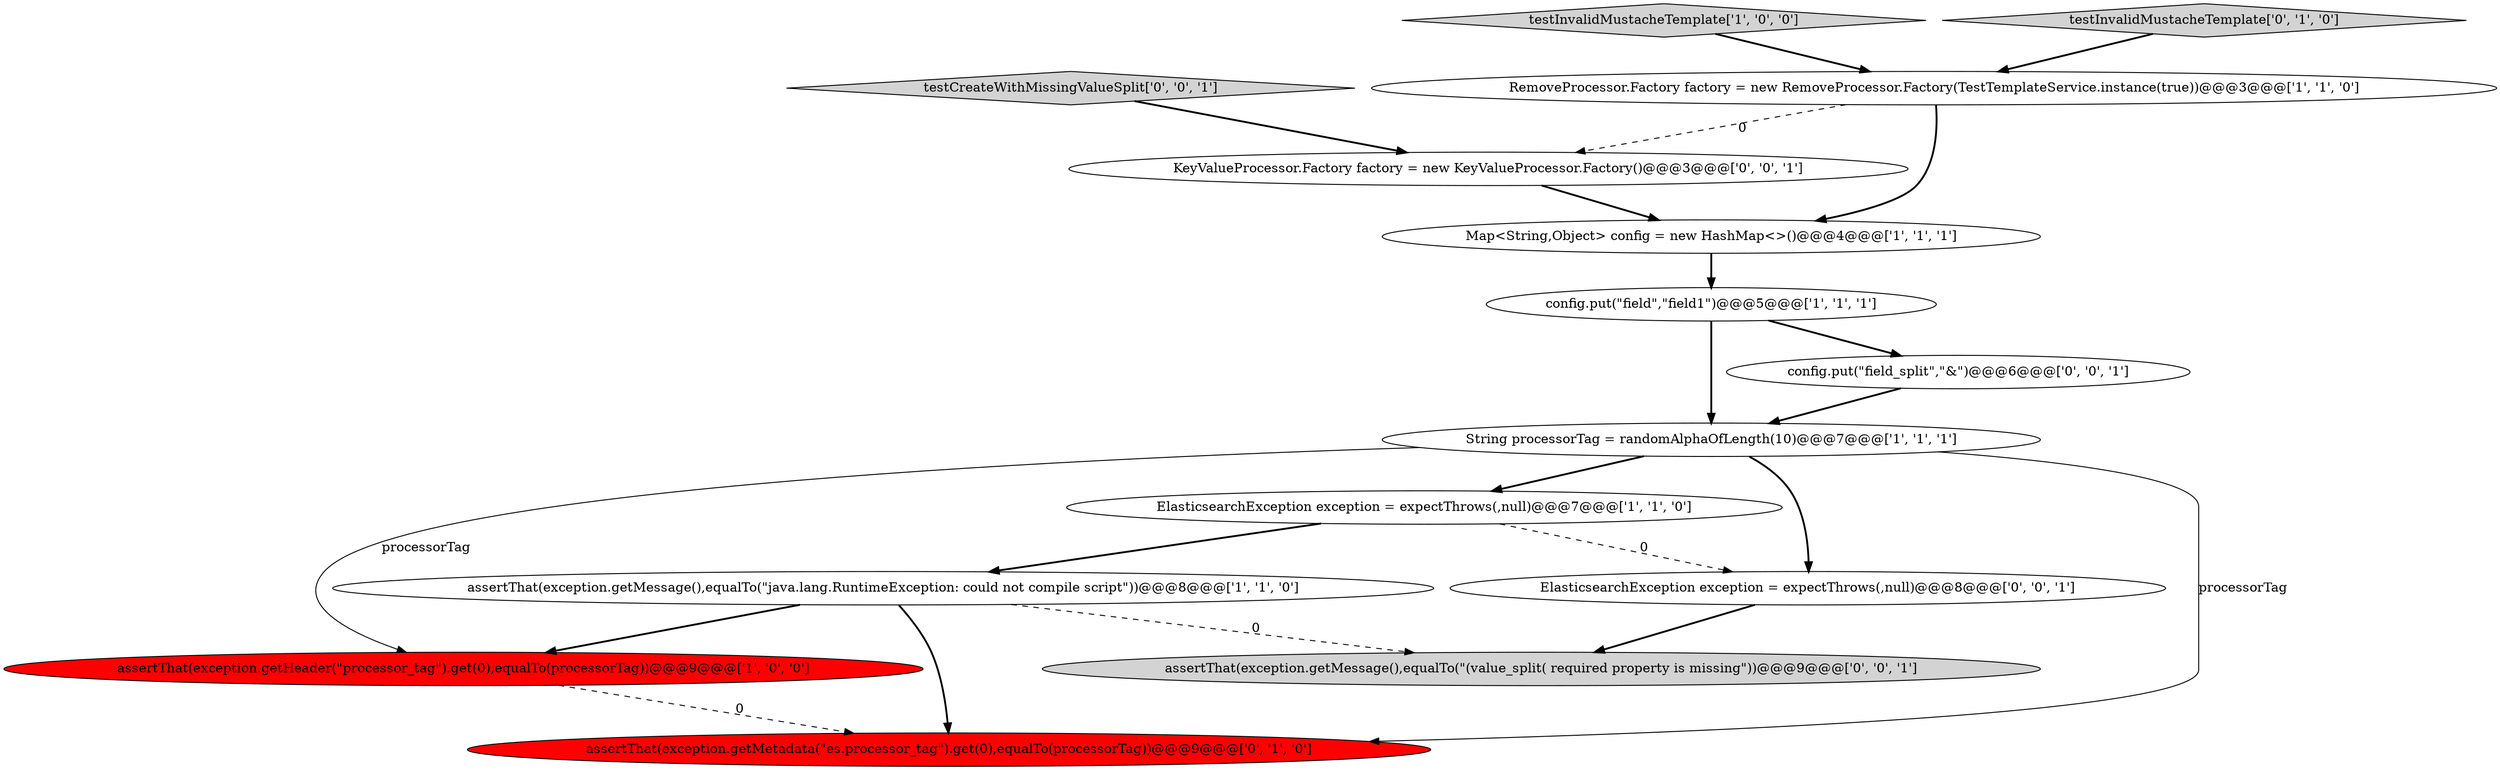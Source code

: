 digraph {
3 [style = filled, label = "testInvalidMustacheTemplate['1', '0', '0']", fillcolor = lightgray, shape = diamond image = "AAA0AAABBB1BBB"];
7 [style = filled, label = "assertThat(exception.getHeader(\"processor_tag\").get(0),equalTo(processorTag))@@@9@@@['1', '0', '0']", fillcolor = red, shape = ellipse image = "AAA1AAABBB1BBB"];
12 [style = filled, label = "assertThat(exception.getMessage(),equalTo(\"(value_split( required property is missing\"))@@@9@@@['0', '0', '1']", fillcolor = lightgray, shape = ellipse image = "AAA0AAABBB3BBB"];
8 [style = filled, label = "assertThat(exception.getMetadata(\"es.processor_tag\").get(0),equalTo(processorTag))@@@9@@@['0', '1', '0']", fillcolor = red, shape = ellipse image = "AAA1AAABBB2BBB"];
9 [style = filled, label = "testInvalidMustacheTemplate['0', '1', '0']", fillcolor = lightgray, shape = diamond image = "AAA0AAABBB2BBB"];
14 [style = filled, label = "testCreateWithMissingValueSplit['0', '0', '1']", fillcolor = lightgray, shape = diamond image = "AAA0AAABBB3BBB"];
10 [style = filled, label = "KeyValueProcessor.Factory factory = new KeyValueProcessor.Factory()@@@3@@@['0', '0', '1']", fillcolor = white, shape = ellipse image = "AAA0AAABBB3BBB"];
0 [style = filled, label = "Map<String,Object> config = new HashMap<>()@@@4@@@['1', '1', '1']", fillcolor = white, shape = ellipse image = "AAA0AAABBB1BBB"];
5 [style = filled, label = "String processorTag = randomAlphaOfLength(10)@@@7@@@['1', '1', '1']", fillcolor = white, shape = ellipse image = "AAA0AAABBB1BBB"];
4 [style = filled, label = "RemoveProcessor.Factory factory = new RemoveProcessor.Factory(TestTemplateService.instance(true))@@@3@@@['1', '1', '0']", fillcolor = white, shape = ellipse image = "AAA0AAABBB1BBB"];
11 [style = filled, label = "ElasticsearchException exception = expectThrows(,null)@@@8@@@['0', '0', '1']", fillcolor = white, shape = ellipse image = "AAA0AAABBB3BBB"];
2 [style = filled, label = "config.put(\"field\",\"field1\")@@@5@@@['1', '1', '1']", fillcolor = white, shape = ellipse image = "AAA0AAABBB1BBB"];
13 [style = filled, label = "config.put(\"field_split\",\"&\")@@@6@@@['0', '0', '1']", fillcolor = white, shape = ellipse image = "AAA0AAABBB3BBB"];
6 [style = filled, label = "assertThat(exception.getMessage(),equalTo(\"java.lang.RuntimeException: could not compile script\"))@@@8@@@['1', '1', '0']", fillcolor = white, shape = ellipse image = "AAA0AAABBB1BBB"];
1 [style = filled, label = "ElasticsearchException exception = expectThrows(,null)@@@7@@@['1', '1', '0']", fillcolor = white, shape = ellipse image = "AAA0AAABBB1BBB"];
5->7 [style = solid, label="processorTag"];
9->4 [style = bold, label=""];
0->2 [style = bold, label=""];
7->8 [style = dashed, label="0"];
14->10 [style = bold, label=""];
11->12 [style = bold, label=""];
3->4 [style = bold, label=""];
4->0 [style = bold, label=""];
2->13 [style = bold, label=""];
6->12 [style = dashed, label="0"];
5->1 [style = bold, label=""];
1->6 [style = bold, label=""];
1->11 [style = dashed, label="0"];
10->0 [style = bold, label=""];
6->8 [style = bold, label=""];
5->8 [style = solid, label="processorTag"];
13->5 [style = bold, label=""];
5->11 [style = bold, label=""];
6->7 [style = bold, label=""];
4->10 [style = dashed, label="0"];
2->5 [style = bold, label=""];
}
